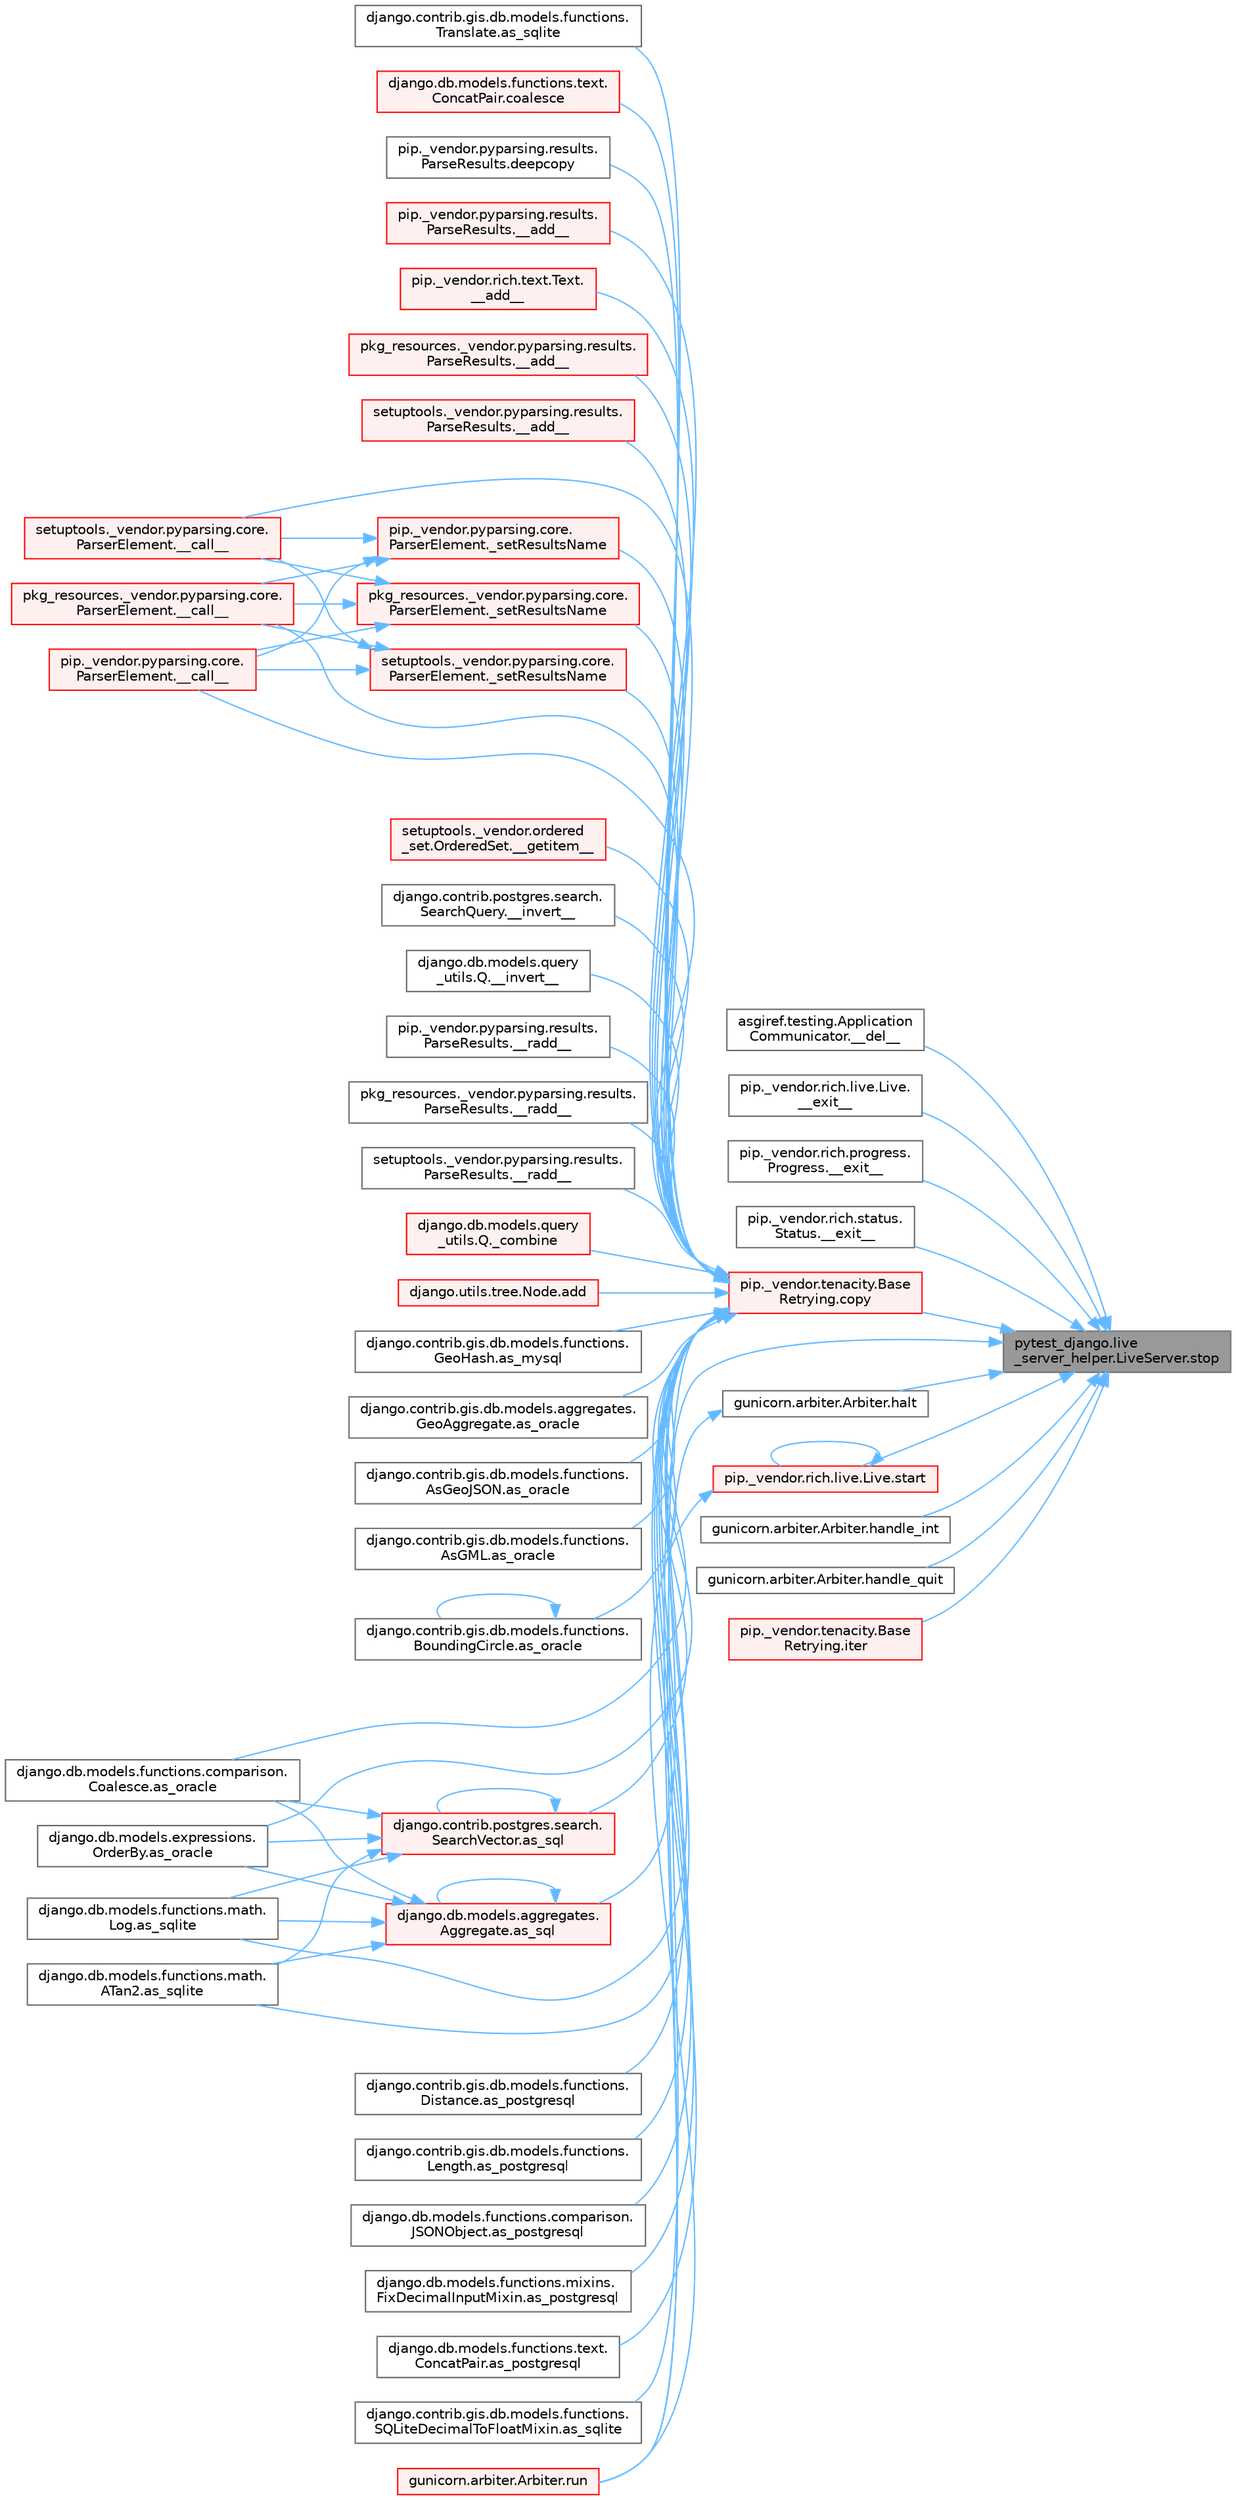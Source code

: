digraph "pytest_django.live_server_helper.LiveServer.stop"
{
 // LATEX_PDF_SIZE
  bgcolor="transparent";
  edge [fontname=Helvetica,fontsize=10,labelfontname=Helvetica,labelfontsize=10];
  node [fontname=Helvetica,fontsize=10,shape=box,height=0.2,width=0.4];
  rankdir="RL";
  Node1 [id="Node000001",label="pytest_django.live\l_server_helper.LiveServer.stop",height=0.2,width=0.4,color="gray40", fillcolor="grey60", style="filled", fontcolor="black",tooltip=" "];
  Node1 -> Node2 [id="edge1_Node000001_Node000002",dir="back",color="steelblue1",style="solid",tooltip=" "];
  Node2 [id="Node000002",label="asgiref.testing.Application\lCommunicator.__del__",height=0.2,width=0.4,color="grey40", fillcolor="white", style="filled",URL="$classasgiref_1_1testing_1_1_application_communicator.html#ad1e7504202fc0e77462288ef0d24f12d",tooltip=" "];
  Node1 -> Node3 [id="edge2_Node000001_Node000003",dir="back",color="steelblue1",style="solid",tooltip=" "];
  Node3 [id="Node000003",label="pip._vendor.rich.live.Live.\l__exit__",height=0.2,width=0.4,color="grey40", fillcolor="white", style="filled",URL="$classpip_1_1__vendor_1_1rich_1_1live_1_1_live.html#ad2c0c523844059a1131851d7cab4fddb",tooltip=" "];
  Node1 -> Node4 [id="edge3_Node000001_Node000004",dir="back",color="steelblue1",style="solid",tooltip=" "];
  Node4 [id="Node000004",label="pip._vendor.rich.progress.\lProgress.__exit__",height=0.2,width=0.4,color="grey40", fillcolor="white", style="filled",URL="$classpip_1_1__vendor_1_1rich_1_1progress_1_1_progress.html#a5f5ac8f61763352a757bf03480233094",tooltip=" "];
  Node1 -> Node5 [id="edge4_Node000001_Node000005",dir="back",color="steelblue1",style="solid",tooltip=" "];
  Node5 [id="Node000005",label="pip._vendor.rich.status.\lStatus.__exit__",height=0.2,width=0.4,color="grey40", fillcolor="white", style="filled",URL="$classpip_1_1__vendor_1_1rich_1_1status_1_1_status.html#a460bb8d74c675078838735370c96324b",tooltip=" "];
  Node1 -> Node6 [id="edge5_Node000001_Node000006",dir="back",color="steelblue1",style="solid",tooltip=" "];
  Node6 [id="Node000006",label="pip._vendor.tenacity.Base\lRetrying.copy",height=0.2,width=0.4,color="red", fillcolor="#FFF0F0", style="filled",URL="$classpip_1_1__vendor_1_1tenacity_1_1_base_retrying.html#a3b3c595a4448cf55ebb3d1f3660bea88",tooltip=" "];
  Node6 -> Node7 [id="edge6_Node000006_Node000007",dir="back",color="steelblue1",style="solid",tooltip=" "];
  Node7 [id="Node000007",label="pip._vendor.pyparsing.results.\lParseResults.__add__",height=0.2,width=0.4,color="red", fillcolor="#FFF0F0", style="filled",URL="$classpip_1_1__vendor_1_1pyparsing_1_1results_1_1_parse_results.html#a3d042ec44a5277aec415d0527b3aa0f2",tooltip=" "];
  Node6 -> Node9 [id="edge7_Node000006_Node000009",dir="back",color="steelblue1",style="solid",tooltip=" "];
  Node9 [id="Node000009",label="pip._vendor.rich.text.Text.\l__add__",height=0.2,width=0.4,color="red", fillcolor="#FFF0F0", style="filled",URL="$classpip_1_1__vendor_1_1rich_1_1text_1_1_text.html#a53ddbcca645bcd523cc7875ede6a2691",tooltip=" "];
  Node6 -> Node10 [id="edge8_Node000006_Node000010",dir="back",color="steelblue1",style="solid",tooltip=" "];
  Node10 [id="Node000010",label="pkg_resources._vendor.pyparsing.results.\lParseResults.__add__",height=0.2,width=0.4,color="red", fillcolor="#FFF0F0", style="filled",URL="$classpkg__resources_1_1__vendor_1_1pyparsing_1_1results_1_1_parse_results.html#aac08c0df1060499bad944971ca3442b9",tooltip=" "];
  Node6 -> Node11 [id="edge9_Node000006_Node000011",dir="back",color="steelblue1",style="solid",tooltip=" "];
  Node11 [id="Node000011",label="setuptools._vendor.pyparsing.results.\lParseResults.__add__",height=0.2,width=0.4,color="red", fillcolor="#FFF0F0", style="filled",URL="$classsetuptools_1_1__vendor_1_1pyparsing_1_1results_1_1_parse_results.html#afddc4e6ba70870fb80a50fb1f12f43e3",tooltip=" "];
  Node6 -> Node12 [id="edge10_Node000006_Node000012",dir="back",color="steelblue1",style="solid",tooltip=" "];
  Node12 [id="Node000012",label="pip._vendor.pyparsing.core.\lParserElement.__call__",height=0.2,width=0.4,color="red", fillcolor="#FFF0F0", style="filled",URL="$classpip_1_1__vendor_1_1pyparsing_1_1core_1_1_parser_element.html#a2f5f22bc974026e007e59ad948002d7d",tooltip=" "];
  Node6 -> Node15 [id="edge11_Node000006_Node000015",dir="back",color="steelblue1",style="solid",tooltip=" "];
  Node15 [id="Node000015",label="pkg_resources._vendor.pyparsing.core.\lParserElement.__call__",height=0.2,width=0.4,color="red", fillcolor="#FFF0F0", style="filled",URL="$classpkg__resources_1_1__vendor_1_1pyparsing_1_1core_1_1_parser_element.html#afcbb17119d97bfa6d626db404fc46c5d",tooltip=" "];
  Node6 -> Node16 [id="edge12_Node000006_Node000016",dir="back",color="steelblue1",style="solid",tooltip=" "];
  Node16 [id="Node000016",label="setuptools._vendor.pyparsing.core.\lParserElement.__call__",height=0.2,width=0.4,color="red", fillcolor="#FFF0F0", style="filled",URL="$classsetuptools_1_1__vendor_1_1pyparsing_1_1core_1_1_parser_element.html#a28d20326a3f54e2777adc97073328291",tooltip=" "];
  Node6 -> Node17 [id="edge13_Node000006_Node000017",dir="back",color="steelblue1",style="solid",tooltip=" "];
  Node17 [id="Node000017",label="setuptools._vendor.ordered\l_set.OrderedSet.__getitem__",height=0.2,width=0.4,color="red", fillcolor="#FFF0F0", style="filled",URL="$classsetuptools_1_1__vendor_1_1ordered__set_1_1_ordered_set.html#aaa8657c0e85788ac2555cc46176b060c",tooltip=" "];
  Node6 -> Node143 [id="edge14_Node000006_Node000143",dir="back",color="steelblue1",style="solid",tooltip=" "];
  Node143 [id="Node000143",label="django.contrib.postgres.search.\lSearchQuery.__invert__",height=0.2,width=0.4,color="grey40", fillcolor="white", style="filled",URL="$classdjango_1_1contrib_1_1postgres_1_1search_1_1_search_query.html#ac6a7b74e22559ee2d0e348855bb3d42f",tooltip=" "];
  Node6 -> Node144 [id="edge15_Node000006_Node000144",dir="back",color="steelblue1",style="solid",tooltip=" "];
  Node144 [id="Node000144",label="django.db.models.query\l_utils.Q.__invert__",height=0.2,width=0.4,color="grey40", fillcolor="white", style="filled",URL="$classdjango_1_1db_1_1models_1_1query__utils_1_1_q.html#aaeda3970880cceb191cb640593f80bdf",tooltip=" "];
  Node6 -> Node145 [id="edge16_Node000006_Node000145",dir="back",color="steelblue1",style="solid",tooltip=" "];
  Node145 [id="Node000145",label="pip._vendor.pyparsing.results.\lParseResults.__radd__",height=0.2,width=0.4,color="grey40", fillcolor="white", style="filled",URL="$classpip_1_1__vendor_1_1pyparsing_1_1results_1_1_parse_results.html#afe7d2f27df6497e29cb2cfcd08d8dd40",tooltip=" "];
  Node6 -> Node146 [id="edge17_Node000006_Node000146",dir="back",color="steelblue1",style="solid",tooltip=" "];
  Node146 [id="Node000146",label="pkg_resources._vendor.pyparsing.results.\lParseResults.__radd__",height=0.2,width=0.4,color="grey40", fillcolor="white", style="filled",URL="$classpkg__resources_1_1__vendor_1_1pyparsing_1_1results_1_1_parse_results.html#a7a988886fbf5c1a9187986384e4df86a",tooltip=" "];
  Node6 -> Node147 [id="edge18_Node000006_Node000147",dir="back",color="steelblue1",style="solid",tooltip=" "];
  Node147 [id="Node000147",label="setuptools._vendor.pyparsing.results.\lParseResults.__radd__",height=0.2,width=0.4,color="grey40", fillcolor="white", style="filled",URL="$classsetuptools_1_1__vendor_1_1pyparsing_1_1results_1_1_parse_results.html#ae4ccddd5f7c4b56e755d4742bc029335",tooltip=" "];
  Node6 -> Node148 [id="edge19_Node000006_Node000148",dir="back",color="steelblue1",style="solid",tooltip=" "];
  Node148 [id="Node000148",label="django.db.models.query\l_utils.Q._combine",height=0.2,width=0.4,color="red", fillcolor="#FFF0F0", style="filled",URL="$classdjango_1_1db_1_1models_1_1query__utils_1_1_q.html#ade621b98231b73615e1aa3a726560c55",tooltip=" "];
  Node6 -> Node161 [id="edge20_Node000006_Node000161",dir="back",color="steelblue1",style="solid",tooltip=" "];
  Node161 [id="Node000161",label="pip._vendor.pyparsing.core.\lParserElement._setResultsName",height=0.2,width=0.4,color="red", fillcolor="#FFF0F0", style="filled",URL="$classpip_1_1__vendor_1_1pyparsing_1_1core_1_1_parser_element.html#a4682554ec6560cf3d1060cba60212b54",tooltip=" "];
  Node161 -> Node12 [id="edge21_Node000161_Node000012",dir="back",color="steelblue1",style="solid",tooltip=" "];
  Node161 -> Node15 [id="edge22_Node000161_Node000015",dir="back",color="steelblue1",style="solid",tooltip=" "];
  Node161 -> Node16 [id="edge23_Node000161_Node000016",dir="back",color="steelblue1",style="solid",tooltip=" "];
  Node6 -> Node165 [id="edge24_Node000006_Node000165",dir="back",color="steelblue1",style="solid",tooltip=" "];
  Node165 [id="Node000165",label="pkg_resources._vendor.pyparsing.core.\lParserElement._setResultsName",height=0.2,width=0.4,color="red", fillcolor="#FFF0F0", style="filled",URL="$classpkg__resources_1_1__vendor_1_1pyparsing_1_1core_1_1_parser_element.html#a84c9abb71474719f0beed3a171d4d031",tooltip=" "];
  Node165 -> Node12 [id="edge25_Node000165_Node000012",dir="back",color="steelblue1",style="solid",tooltip=" "];
  Node165 -> Node15 [id="edge26_Node000165_Node000015",dir="back",color="steelblue1",style="solid",tooltip=" "];
  Node165 -> Node16 [id="edge27_Node000165_Node000016",dir="back",color="steelblue1",style="solid",tooltip=" "];
  Node6 -> Node166 [id="edge28_Node000006_Node000166",dir="back",color="steelblue1",style="solid",tooltip=" "];
  Node166 [id="Node000166",label="setuptools._vendor.pyparsing.core.\lParserElement._setResultsName",height=0.2,width=0.4,color="red", fillcolor="#FFF0F0", style="filled",URL="$classsetuptools_1_1__vendor_1_1pyparsing_1_1core_1_1_parser_element.html#ad1c3dd5ac98b4103f6c2a679005e141b",tooltip=" "];
  Node166 -> Node12 [id="edge29_Node000166_Node000012",dir="back",color="steelblue1",style="solid",tooltip=" "];
  Node166 -> Node15 [id="edge30_Node000166_Node000015",dir="back",color="steelblue1",style="solid",tooltip=" "];
  Node166 -> Node16 [id="edge31_Node000166_Node000016",dir="back",color="steelblue1",style="solid",tooltip=" "];
  Node6 -> Node167 [id="edge32_Node000006_Node000167",dir="back",color="steelblue1",style="solid",tooltip=" "];
  Node167 [id="Node000167",label="django.utils.tree.Node.add",height=0.2,width=0.4,color="red", fillcolor="#FFF0F0", style="filled",URL="$classdjango_1_1utils_1_1tree_1_1_node.html#a2c883d105b5c9cfd32bff72c7469f18c",tooltip=" "];
  Node6 -> Node303 [id="edge33_Node000006_Node000303",dir="back",color="steelblue1",style="solid",tooltip=" "];
  Node303 [id="Node000303",label="django.contrib.gis.db.models.functions.\lGeoHash.as_mysql",height=0.2,width=0.4,color="grey40", fillcolor="white", style="filled",URL="$classdjango_1_1contrib_1_1gis_1_1db_1_1models_1_1functions_1_1_geo_hash.html#a68a859b5c99e8450f6a4df79ef08fd89",tooltip=" "];
  Node6 -> Node304 [id="edge34_Node000006_Node000304",dir="back",color="steelblue1",style="solid",tooltip=" "];
  Node304 [id="Node000304",label="django.contrib.gis.db.models.aggregates.\lGeoAggregate.as_oracle",height=0.2,width=0.4,color="grey40", fillcolor="white", style="filled",URL="$classdjango_1_1contrib_1_1gis_1_1db_1_1models_1_1aggregates_1_1_geo_aggregate.html#a537ce307d50a80a372c22e07a9f25fa6",tooltip=" "];
  Node6 -> Node305 [id="edge35_Node000006_Node000305",dir="back",color="steelblue1",style="solid",tooltip=" "];
  Node305 [id="Node000305",label="django.contrib.gis.db.models.functions.\lAsGeoJSON.as_oracle",height=0.2,width=0.4,color="grey40", fillcolor="white", style="filled",URL="$classdjango_1_1contrib_1_1gis_1_1db_1_1models_1_1functions_1_1_as_geo_j_s_o_n.html#ae6e5acc7a92749f69dc7b18a973ffaae",tooltip=" "];
  Node6 -> Node306 [id="edge36_Node000006_Node000306",dir="back",color="steelblue1",style="solid",tooltip=" "];
  Node306 [id="Node000306",label="django.contrib.gis.db.models.functions.\lAsGML.as_oracle",height=0.2,width=0.4,color="grey40", fillcolor="white", style="filled",URL="$classdjango_1_1contrib_1_1gis_1_1db_1_1models_1_1functions_1_1_as_g_m_l.html#a0a70238d2ad8f058ef86dbfc6e8f3566",tooltip=" "];
  Node6 -> Node307 [id="edge37_Node000006_Node000307",dir="back",color="steelblue1",style="solid",tooltip=" "];
  Node307 [id="Node000307",label="django.contrib.gis.db.models.functions.\lBoundingCircle.as_oracle",height=0.2,width=0.4,color="grey40", fillcolor="white", style="filled",URL="$classdjango_1_1contrib_1_1gis_1_1db_1_1models_1_1functions_1_1_bounding_circle.html#a63203e27009441455a424b3a41593cd6",tooltip=" "];
  Node307 -> Node307 [id="edge38_Node000307_Node000307",dir="back",color="steelblue1",style="solid",tooltip=" "];
  Node6 -> Node308 [id="edge39_Node000006_Node000308",dir="back",color="steelblue1",style="solid",tooltip=" "];
  Node308 [id="Node000308",label="django.db.models.expressions.\lOrderBy.as_oracle",height=0.2,width=0.4,color="grey40", fillcolor="white", style="filled",URL="$classdjango_1_1db_1_1models_1_1expressions_1_1_order_by.html#af9b6ede9b0df85d6bcf54f983b3a8f6a",tooltip=" "];
  Node6 -> Node309 [id="edge40_Node000006_Node000309",dir="back",color="steelblue1",style="solid",tooltip=" "];
  Node309 [id="Node000309",label="django.db.models.functions.comparison.\lCoalesce.as_oracle",height=0.2,width=0.4,color="grey40", fillcolor="white", style="filled",URL="$classdjango_1_1db_1_1models_1_1functions_1_1comparison_1_1_coalesce.html#a1bbeea180ef3ef4d8ba5d51d33d6ef85",tooltip=" "];
  Node6 -> Node310 [id="edge41_Node000006_Node000310",dir="back",color="steelblue1",style="solid",tooltip=" "];
  Node310 [id="Node000310",label="django.contrib.gis.db.models.functions.\lDistance.as_postgresql",height=0.2,width=0.4,color="grey40", fillcolor="white", style="filled",URL="$classdjango_1_1contrib_1_1gis_1_1db_1_1models_1_1functions_1_1_distance.html#aa3844ad184f636fc69dec6e4ec51bce5",tooltip=" "];
  Node6 -> Node311 [id="edge42_Node000006_Node000311",dir="back",color="steelblue1",style="solid",tooltip=" "];
  Node311 [id="Node000311",label="django.contrib.gis.db.models.functions.\lLength.as_postgresql",height=0.2,width=0.4,color="grey40", fillcolor="white", style="filled",URL="$classdjango_1_1contrib_1_1gis_1_1db_1_1models_1_1functions_1_1_length.html#a32b7fc6b989a562d19b2ef3ea8a4d5aa",tooltip=" "];
  Node6 -> Node312 [id="edge43_Node000006_Node000312",dir="back",color="steelblue1",style="solid",tooltip=" "];
  Node312 [id="Node000312",label="django.db.models.functions.comparison.\lJSONObject.as_postgresql",height=0.2,width=0.4,color="grey40", fillcolor="white", style="filled",URL="$classdjango_1_1db_1_1models_1_1functions_1_1comparison_1_1_j_s_o_n_object.html#a43063faf2ecdd6c9dd3b5cae48336fac",tooltip=" "];
  Node6 -> Node313 [id="edge44_Node000006_Node000313",dir="back",color="steelblue1",style="solid",tooltip=" "];
  Node313 [id="Node000313",label="django.db.models.functions.mixins.\lFixDecimalInputMixin.as_postgresql",height=0.2,width=0.4,color="grey40", fillcolor="white", style="filled",URL="$classdjango_1_1db_1_1models_1_1functions_1_1mixins_1_1_fix_decimal_input_mixin.html#a064b38a679e55776f87518bc24a2f4a0",tooltip=" "];
  Node6 -> Node314 [id="edge45_Node000006_Node000314",dir="back",color="steelblue1",style="solid",tooltip=" "];
  Node314 [id="Node000314",label="django.db.models.functions.text.\lConcatPair.as_postgresql",height=0.2,width=0.4,color="grey40", fillcolor="white", style="filled",URL="$classdjango_1_1db_1_1models_1_1functions_1_1text_1_1_concat_pair.html#a8880d9c18439ef9091fa52b5121689db",tooltip=" "];
  Node6 -> Node315 [id="edge46_Node000006_Node000315",dir="back",color="steelblue1",style="solid",tooltip=" "];
  Node315 [id="Node000315",label="django.contrib.postgres.search.\lSearchVector.as_sql",height=0.2,width=0.4,color="red", fillcolor="#FFF0F0", style="filled",URL="$classdjango_1_1contrib_1_1postgres_1_1search_1_1_search_vector.html#a05812851011102db0b0966e4853bb77a",tooltip=" "];
  Node315 -> Node308 [id="edge47_Node000315_Node000308",dir="back",color="steelblue1",style="solid",tooltip=" "];
  Node315 -> Node309 [id="edge48_Node000315_Node000309",dir="back",color="steelblue1",style="solid",tooltip=" "];
  Node315 -> Node315 [id="edge49_Node000315_Node000315",dir="back",color="steelblue1",style="solid",tooltip=" "];
  Node315 -> Node332 [id="edge50_Node000315_Node000332",dir="back",color="steelblue1",style="solid",tooltip=" "];
  Node332 [id="Node000332",label="django.db.models.functions.math.\lATan2.as_sqlite",height=0.2,width=0.4,color="grey40", fillcolor="white", style="filled",URL="$classdjango_1_1db_1_1models_1_1functions_1_1math_1_1_a_tan2.html#ac343d11000341dfc431de19f416ea4b6",tooltip=" "];
  Node315 -> Node333 [id="edge51_Node000315_Node000333",dir="back",color="steelblue1",style="solid",tooltip=" "];
  Node333 [id="Node000333",label="django.db.models.functions.math.\lLog.as_sqlite",height=0.2,width=0.4,color="grey40", fillcolor="white", style="filled",URL="$classdjango_1_1db_1_1models_1_1functions_1_1math_1_1_log.html#afcc146563033738d87dd1dc17d005111",tooltip=" "];
  Node6 -> Node342 [id="edge52_Node000006_Node000342",dir="back",color="steelblue1",style="solid",tooltip=" "];
  Node342 [id="Node000342",label="django.db.models.aggregates.\lAggregate.as_sql",height=0.2,width=0.4,color="red", fillcolor="#FFF0F0", style="filled",URL="$classdjango_1_1db_1_1models_1_1aggregates_1_1_aggregate.html#aeb213202f480fabf5956d513efab08d6",tooltip=" "];
  Node342 -> Node308 [id="edge53_Node000342_Node000308",dir="back",color="steelblue1",style="solid",tooltip=" "];
  Node342 -> Node309 [id="edge54_Node000342_Node000309",dir="back",color="steelblue1",style="solid",tooltip=" "];
  Node342 -> Node342 [id="edge55_Node000342_Node000342",dir="back",color="steelblue1",style="solid",tooltip=" "];
  Node342 -> Node332 [id="edge56_Node000342_Node000332",dir="back",color="steelblue1",style="solid",tooltip=" "];
  Node342 -> Node333 [id="edge57_Node000342_Node000333",dir="back",color="steelblue1",style="solid",tooltip=" "];
  Node6 -> Node343 [id="edge58_Node000006_Node000343",dir="back",color="steelblue1",style="solid",tooltip=" "];
  Node343 [id="Node000343",label="django.contrib.gis.db.models.functions.\lSQLiteDecimalToFloatMixin.as_sqlite",height=0.2,width=0.4,color="grey40", fillcolor="white", style="filled",URL="$classdjango_1_1contrib_1_1gis_1_1db_1_1models_1_1functions_1_1_s_q_lite_decimal_to_float_mixin.html#a81cb088d1d2ec14ec886090dc7a8d837",tooltip=" "];
  Node6 -> Node344 [id="edge59_Node000006_Node000344",dir="back",color="steelblue1",style="solid",tooltip=" "];
  Node344 [id="Node000344",label="django.contrib.gis.db.models.functions.\lTranslate.as_sqlite",height=0.2,width=0.4,color="grey40", fillcolor="white", style="filled",URL="$classdjango_1_1contrib_1_1gis_1_1db_1_1models_1_1functions_1_1_translate.html#affb203af954caae1005ba723fcb3e2a4",tooltip=" "];
  Node6 -> Node332 [id="edge60_Node000006_Node000332",dir="back",color="steelblue1",style="solid",tooltip=" "];
  Node6 -> Node333 [id="edge61_Node000006_Node000333",dir="back",color="steelblue1",style="solid",tooltip=" "];
  Node6 -> Node345 [id="edge62_Node000006_Node000345",dir="back",color="steelblue1",style="solid",tooltip=" "];
  Node345 [id="Node000345",label="django.db.models.functions.text.\lConcatPair.coalesce",height=0.2,width=0.4,color="red", fillcolor="#FFF0F0", style="filled",URL="$classdjango_1_1db_1_1models_1_1functions_1_1text_1_1_concat_pair.html#a0db21e692942ec3668ea8be83e6914e1",tooltip=" "];
  Node6 -> Node347 [id="edge63_Node000006_Node000347",dir="back",color="steelblue1",style="solid",tooltip=" "];
  Node347 [id="Node000347",label="pip._vendor.pyparsing.results.\lParseResults.deepcopy",height=0.2,width=0.4,color="grey40", fillcolor="white", style="filled",URL="$classpip_1_1__vendor_1_1pyparsing_1_1results_1_1_parse_results.html#adabe58287f8001ce7e5eb94594c0f4c8",tooltip=" "];
  Node1 -> Node1425 [id="edge64_Node000001_Node001425",dir="back",color="steelblue1",style="solid",tooltip=" "];
  Node1425 [id="Node001425",label="gunicorn.arbiter.Arbiter.halt",height=0.2,width=0.4,color="grey40", fillcolor="white", style="filled",URL="$classgunicorn_1_1arbiter_1_1_arbiter.html#a8c96a567bd668d560500593a6681b98c",tooltip=" "];
  Node1425 -> Node1410 [id="edge65_Node001425_Node001410",dir="back",color="steelblue1",style="solid",tooltip=" "];
  Node1410 [id="Node001410",label="gunicorn.arbiter.Arbiter.run",height=0.2,width=0.4,color="red", fillcolor="#FFF0F0", style="filled",URL="$classgunicorn_1_1arbiter_1_1_arbiter.html#a690c034511f5f267e7da7478590701a9",tooltip=" "];
  Node1 -> Node1426 [id="edge66_Node000001_Node001426",dir="back",color="steelblue1",style="solid",tooltip=" "];
  Node1426 [id="Node001426",label="gunicorn.arbiter.Arbiter.handle_int",height=0.2,width=0.4,color="grey40", fillcolor="white", style="filled",URL="$classgunicorn_1_1arbiter_1_1_arbiter.html#af28faca7ba4e88bd592ff3fe9c8b672c",tooltip=" "];
  Node1 -> Node1427 [id="edge67_Node000001_Node001427",dir="back",color="steelblue1",style="solid",tooltip=" "];
  Node1427 [id="Node001427",label="gunicorn.arbiter.Arbiter.handle_quit",height=0.2,width=0.4,color="grey40", fillcolor="white", style="filled",URL="$classgunicorn_1_1arbiter_1_1_arbiter.html#a6a84655bcb7e779c1f442986b1e854df",tooltip=" "];
  Node1 -> Node1428 [id="edge68_Node000001_Node001428",dir="back",color="steelblue1",style="solid",tooltip=" "];
  Node1428 [id="Node001428",label="pip._vendor.tenacity.Base\lRetrying.iter",height=0.2,width=0.4,color="red", fillcolor="#FFF0F0", style="filled",URL="$classpip_1_1__vendor_1_1tenacity_1_1_base_retrying.html#a5606e1522961712b7e8693caf58a4d9c",tooltip=" "];
  Node1 -> Node1410 [id="edge69_Node000001_Node001410",dir="back",color="steelblue1",style="solid",tooltip=" "];
  Node1 -> Node1397 [id="edge70_Node000001_Node001397",dir="back",color="steelblue1",style="solid",tooltip=" "];
  Node1397 [id="Node001397",label="pip._vendor.rich.live.Live.start",height=0.2,width=0.4,color="red", fillcolor="#FFF0F0", style="filled",URL="$classpip_1_1__vendor_1_1rich_1_1live_1_1_live.html#a7216ec35a1494a83ed749407ef4e0c40",tooltip=" "];
  Node1397 -> Node1410 [id="edge71_Node001397_Node001410",dir="back",color="steelblue1",style="solid",tooltip=" "];
  Node1397 -> Node1397 [id="edge72_Node001397_Node001397",dir="back",color="steelblue1",style="solid",tooltip=" "];
}
